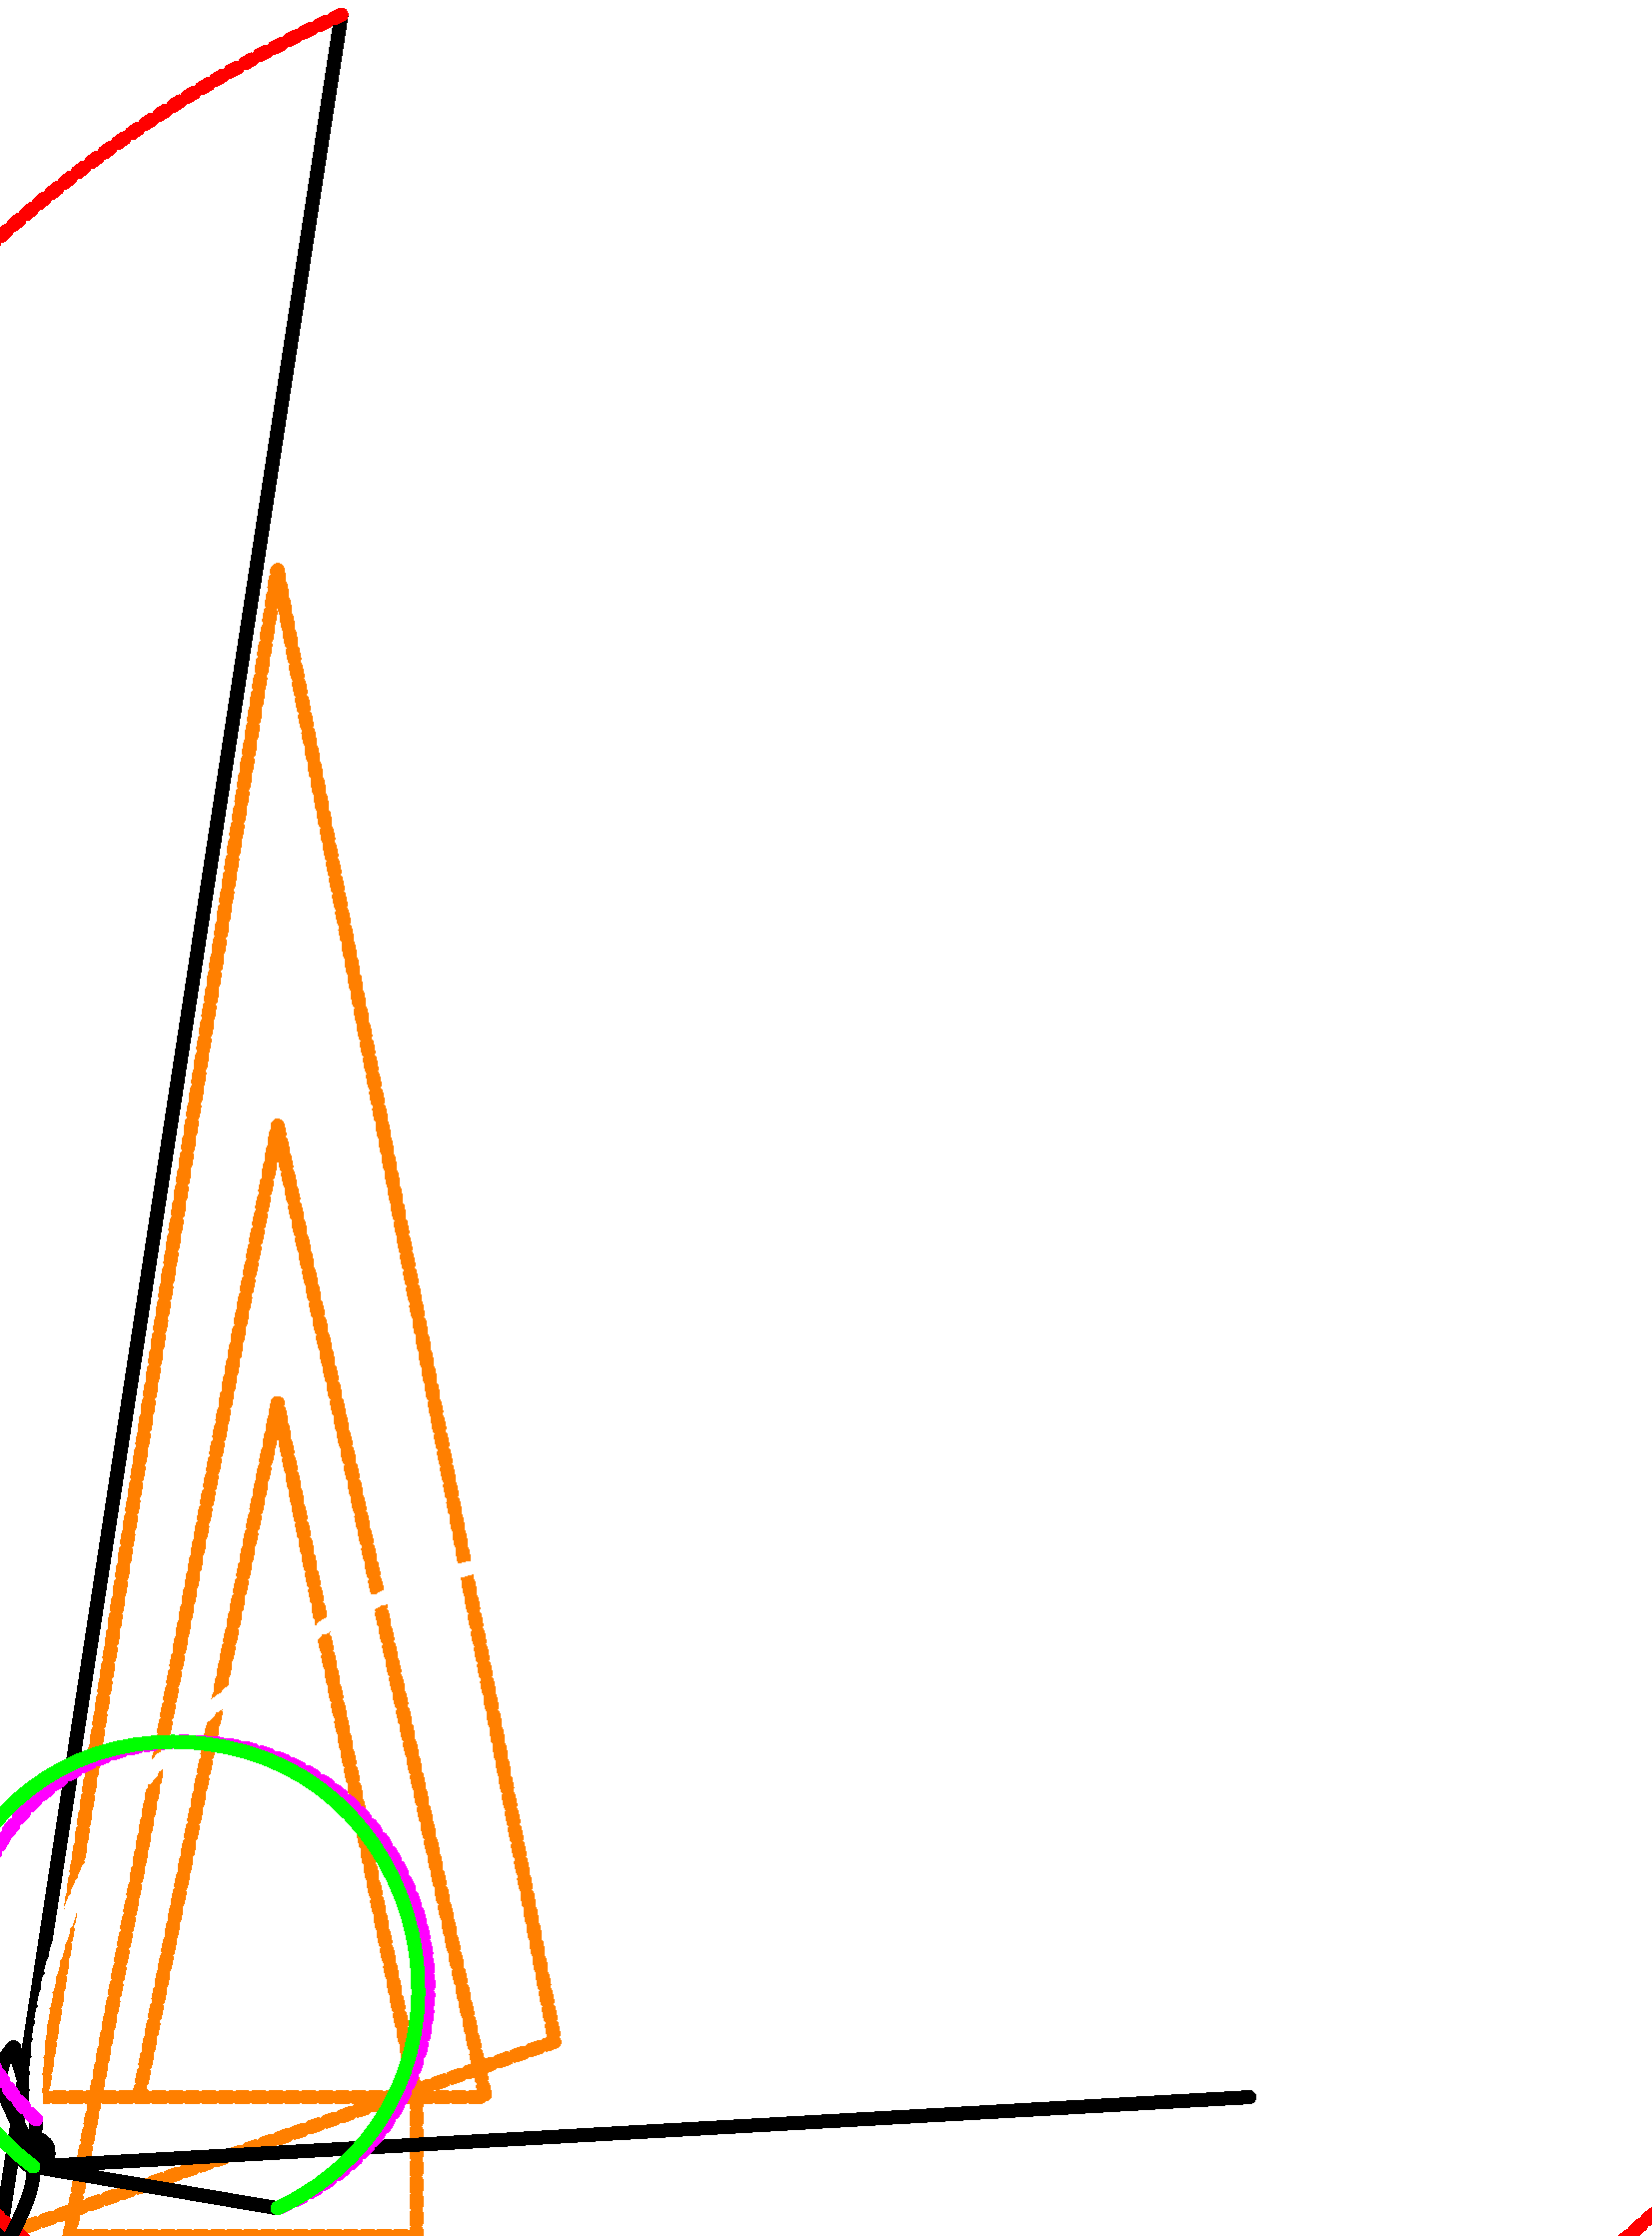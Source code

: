 prologues := 3;     % sortie EPS

beginfig(1);

pickup pencircle scaled 5;

% PARTICIPANT A
draw (50,50) -- (100,300) -- (150,50) -- (150,0) -- (25,0) -- (100,400)--(175,50)--(15,50)--(100,600)--(200,70)--(0,0) dashed evenly withcolor (1,.5,0);
% HERE STARTS THE CONNECTOR WHICH SHOULD CONNECT TO YOUR LAST COORDINATE:
draw (0,0) ..
% //////////////////////////////////////
% PARTICIPANT B
% THIS IS THE OTHER END OF THE CONNECTOR, WHICH SHOULD CONNECT TO YOUR FIRST COORDINATE:
(123,800);
draw (123,800) .. (5,2) .. (600,12) dashed evenly withcolor (1,0,0);
draw (600,12) .. (5,2) ...
% //////////////////////////////////////
% PARTICIPANT C
(12,25) ... (4,67) ..(5, 68) -- (13,42);
draw (13,42) .. (64,178) ... (450,50) dashed evenly withcolor (1,3,7);
draw (450,50) --
% //////////////////////////////////////
% PARTICIPANT D
(12,25) ... (13,42);
draw (13,42) .. (64,178) ... (100,10) dashed evenly withcolor (1,0,5);
draw (100,10) --
% //////////////////////////////////////
% PARTICIPANT E
(12,25) ... (13,35) ... (12,25) ... (12,25) ... (13,35) ... (12,25);
draw (12,25) .. (64,178) ... (100,10) withcolor green;
endfig;
end
